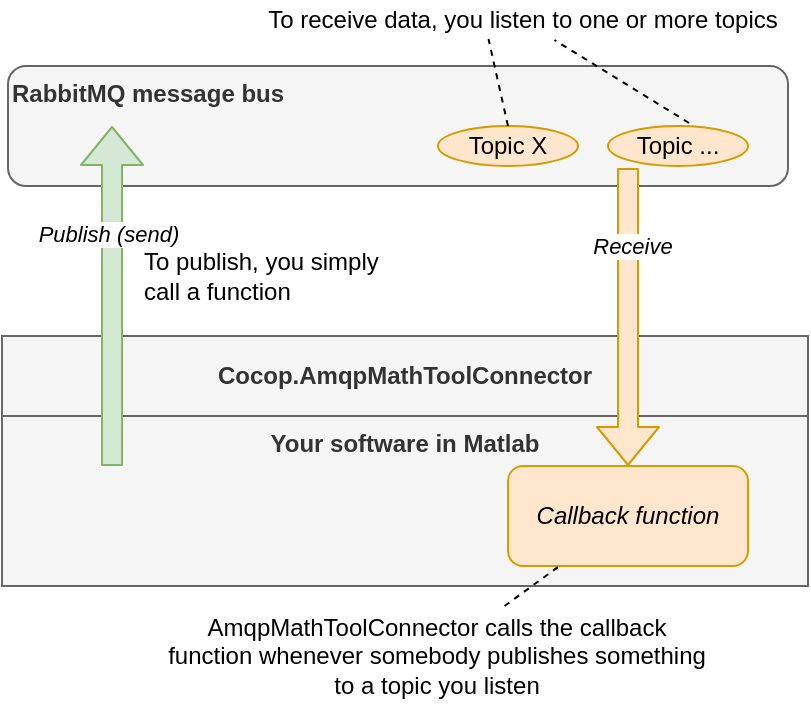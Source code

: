 <mxfile version="13.1.12" type="device"><diagram id="4OY6X66EldtPLdsfmX-R" name="Page-1"><mxGraphModel dx="711" dy="373" grid="1" gridSize="10" guides="1" tooltips="1" connect="1" arrows="1" fold="1" page="1" pageScale="1" pageWidth="850" pageHeight="1100" math="0" shadow="0"><root><mxCell id="0"/><mxCell id="1" parent="0"/><mxCell id="jWE41cns8mRQgpre5izz-2" value="Your software in Matlab" style="rounded=0;whiteSpace=wrap;html=1;fontStyle=1;verticalAlign=top;fillColor=#f5f5f5;strokeColor=#666666;fontColor=#333333;" vertex="1" parent="1"><mxGeometry x="207" y="225" width="403" height="85" as="geometry"/></mxCell><mxCell id="jWE41cns8mRQgpre5izz-5" value="&lt;span&gt;RabbitMQ message bus&lt;/span&gt;" style="rounded=1;whiteSpace=wrap;html=1;verticalAlign=top;fontStyle=1;fillColor=#f5f5f5;strokeColor=#666666;fontColor=#333333;align=left;" vertex="1" parent="1"><mxGeometry x="210" y="50" width="390" height="60" as="geometry"/></mxCell><mxCell id="jWE41cns8mRQgpre5izz-3" value="Cocop.AmqpMathToolConnector" style="rounded=0;whiteSpace=wrap;html=1;fontStyle=1;fillColor=#f5f5f5;strokeColor=#666666;fontColor=#333333;" vertex="1" parent="1"><mxGeometry x="207" y="185" width="403" height="40" as="geometry"/></mxCell><mxCell id="jWE41cns8mRQgpre5izz-6" value="" style="shape=flexArrow;endArrow=classic;html=1;fillColor=#d5e8d4;strokeColor=#82b366;" edge="1" parent="1"><mxGeometry width="50" height="50" relative="1" as="geometry"><mxPoint x="262" y="250" as="sourcePoint"/><mxPoint x="262" y="80" as="targetPoint"/></mxGeometry></mxCell><mxCell id="jWE41cns8mRQgpre5izz-7" value="Publish (send)" style="edgeLabel;html=1;align=center;verticalAlign=middle;resizable=0;points=[];fontStyle=2" vertex="1" connectable="0" parent="jWE41cns8mRQgpre5izz-6"><mxGeometry x="-0.273" y="2" relative="1" as="geometry"><mxPoint y="-54.5" as="offset"/></mxGeometry></mxCell><mxCell id="jWE41cns8mRQgpre5izz-8" value="Topic X" style="ellipse;whiteSpace=wrap;html=1;fillColor=#ffe6cc;strokeColor=#d79b00;" vertex="1" parent="1"><mxGeometry x="425" y="80" width="70" height="20" as="geometry"/></mxCell><mxCell id="jWE41cns8mRQgpre5izz-9" value="Topic ..." style="ellipse;whiteSpace=wrap;html=1;fillColor=#ffe6cc;strokeColor=#d79b00;" vertex="1" parent="1"><mxGeometry x="510" y="80" width="70" height="20" as="geometry"/></mxCell><mxCell id="jWE41cns8mRQgpre5izz-10" value="To receive data, you listen to one or more topics" style="text;html=1;resizable=0;autosize=1;align=center;verticalAlign=middle;points=[];fillColor=none;strokeColor=none;rounded=0;" vertex="1" parent="1"><mxGeometry x="332" y="17" width="270" height="20" as="geometry"/></mxCell><mxCell id="jWE41cns8mRQgpre5izz-11" value="" style="endArrow=none;html=1;entryX=0.438;entryY=0.975;entryDx=0;entryDy=0;entryPerimeter=0;exitX=0.5;exitY=0;exitDx=0;exitDy=0;dashed=1;" edge="1" parent="1" source="jWE41cns8mRQgpre5izz-8" target="jWE41cns8mRQgpre5izz-10"><mxGeometry width="50" height="50" relative="1" as="geometry"><mxPoint x="380" y="90" as="sourcePoint"/><mxPoint x="430" y="40" as="targetPoint"/></mxGeometry></mxCell><mxCell id="jWE41cns8mRQgpre5izz-12" value="" style="endArrow=none;html=1;exitX=0.579;exitY=-0.075;exitDx=0;exitDy=0;exitPerimeter=0;dashed=1;" edge="1" parent="1" source="jWE41cns8mRQgpre5izz-9" target="jWE41cns8mRQgpre5izz-10"><mxGeometry width="50" height="50" relative="1" as="geometry"><mxPoint x="470" y="90" as="sourcePoint"/><mxPoint x="554" y="40.5" as="targetPoint"/></mxGeometry></mxCell><mxCell id="jWE41cns8mRQgpre5izz-14" value="" style="shape=flexArrow;endArrow=classic;html=1;fillColor=#ffe6cc;strokeColor=#d79b00;" edge="1" parent="1"><mxGeometry width="50" height="50" relative="1" as="geometry"><mxPoint x="520" y="101" as="sourcePoint"/><mxPoint x="520" y="250" as="targetPoint"/></mxGeometry></mxCell><mxCell id="jWE41cns8mRQgpre5izz-15" value="Receive" style="edgeLabel;html=1;align=center;verticalAlign=middle;resizable=0;points=[];fontStyle=2" vertex="1" connectable="0" parent="jWE41cns8mRQgpre5izz-14"><mxGeometry x="-0.273" y="2" relative="1" as="geometry"><mxPoint y="-15" as="offset"/></mxGeometry></mxCell><mxCell id="jWE41cns8mRQgpre5izz-16" value="Callback function" style="rounded=1;whiteSpace=wrap;html=1;fontStyle=2;fillColor=#ffe6cc;strokeColor=#d79b00;" vertex="1" parent="1"><mxGeometry x="460" y="250" width="120" height="50" as="geometry"/></mxCell><mxCell id="jWE41cns8mRQgpre5izz-17" value="To publish, you simply&lt;br&gt;call a function" style="text;html=1;resizable=0;autosize=1;align=left;verticalAlign=middle;points=[];fillColor=none;strokeColor=none;rounded=0;" vertex="1" parent="1"><mxGeometry x="276" y="140" width="130" height="30" as="geometry"/></mxCell><mxCell id="jWE41cns8mRQgpre5izz-19" value="AmqpMathToolConnector calls the callback&lt;br&gt;function whenever somebody publishes something&lt;br&gt;to a topic you listen" style="text;html=1;resizable=0;autosize=1;align=center;verticalAlign=middle;points=[];fillColor=none;strokeColor=none;rounded=0;" vertex="1" parent="1"><mxGeometry x="284" y="320" width="280" height="50" as="geometry"/></mxCell><mxCell id="jWE41cns8mRQgpre5izz-20" value="" style="endArrow=none;html=1;dashed=1;" edge="1" parent="1" source="jWE41cns8mRQgpre5izz-19" target="jWE41cns8mRQgpre5izz-16"><mxGeometry width="50" height="50" relative="1" as="geometry"><mxPoint x="620" y="340.5" as="sourcePoint"/><mxPoint x="674.07" y="300" as="targetPoint"/></mxGeometry></mxCell></root></mxGraphModel></diagram></mxfile>